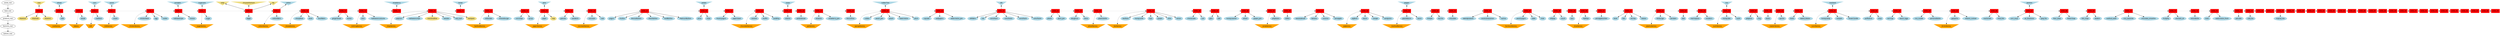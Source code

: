 digraph G { 
node [fontname="Verdana"];
seeds_root -> level_root -> products_root -> factories_root -> bottom_root;
{ rank = same;
 level_root;
 LEVEL_0;
 LEVEL_1;
 LEVEL_2;
 LEVEL_3;
 LEVEL_4;
 LEVEL_5;
 LEVEL_6;
 LEVEL_7;
 LEVEL_8;
 LEVEL_9;
 LEVEL_10;
 LEVEL_11;
 LEVEL_12;
 LEVEL_13;
 LEVEL_14;
 LEVEL_15;
 LEVEL_16;
 LEVEL_17;
 LEVEL_18;
 LEVEL_19;
 LEVEL_20;
 LEVEL_21;
 LEVEL_22;
 LEVEL_23;
 LEVEL_24;
 LEVEL_25;
 LEVEL_26;
 LEVEL_27;
 LEVEL_28;
 LEVEL_29;
 LEVEL_30;
 LEVEL_31;
 LEVEL_32;
 LEVEL_33;
 LEVEL_34;
 LEVEL_35;
 LEVEL_36;
 LEVEL_37;
 LEVEL_38;
 LEVEL_39;
 LEVEL_40;
 LEVEL_41;
 LEVEL_42;
 LEVEL_43;
 LEVEL_44;
 LEVEL_45;
 LEVEL_46;
 LEVEL_47;
 LEVEL_48;
 LEVEL_49;
 LEVEL_50;
 LEVEL_51;
 LEVEL_52;
 LEVEL_53;
 LEVEL_54;
 LEVEL_55;
 LEVEL_56;
 LEVEL_57;
 LEVEL_58;
 LEVEL_59;
 LEVEL_60;
 LEVEL_61;
 LEVEL_62;
 LEVEL_63;
 LEVEL_64;
 LEVEL_65;
 LEVEL_66;
 LEVEL_67;
 LEVEL_68;
 LEVEL_69;
 LEVEL_70;
 LEVEL_71;
 LEVEL_72;
 LEVEL_73;
 LEVEL_74;
 LEVEL_75;
 LEVEL_76;
 LEVEL_77;
 LEVEL_78;
 LEVEL_79;
 LEVEL_80;
 LEVEL_81;
 LEVEL_82;
 LEVEL_83;
 LEVEL_84;
 LEVEL_85;
 LEVEL_86;
 LEVEL_87;
 LEVEL_88;
 LEVEL_89;
 LEVEL_90;
 LEVEL_91;
 LEVEL_92;
 LEVEL_93;
 LEVEL_94;
 LEVEL_95;
 LEVEL_96;
 LEVEL_97;
 LEVEL_98;
 LEVEL_99;
}
{ rank = same;
 factories_root;
 mill;
 cowfactory;
 chickenfactory;
 sheepfactory;
 pigfactory;
 beefactory;
 bakery;
 chipsfactory;
 fastfoodfactory;
 milkfactory;
 sugarfactory;
 icecreamfactory;
 chocolatefactory;
 candyfactory;
 mexfoodfactory;
 cottonfactory;
 clothingfactory;
 spongefactory;
 paperfactory;
 furniturefactory;
 shoefactory;
 wheelfactory;
 jewelryfactory;
 jamfactory;
 sushifactory;
 roasterfactory;
 scentfactory;
 drinksfactory;
}
LEVEL_0 [shape=box, style=filled, color=red]; 
LEVEL_1 [shape=box, style=filled, color=red]; 
LEVEL_2 [shape=box, style=filled, color=red]; 
LEVEL_3 [shape=box, style=filled, color=red]; 
LEVEL_4 [shape=box, style=filled, color=red]; 
LEVEL_5 [shape=box, style=filled, color=red]; 
LEVEL_6 [shape=box, style=filled, color=red]; 
LEVEL_7 [shape=box, style=filled, color=red]; 
LEVEL_8 [shape=box, style=filled, color=red]; 
LEVEL_9 [shape=box, style=filled, color=red]; 
LEVEL_10 [shape=box, style=filled, color=red]; 
LEVEL_11 [shape=box, style=filled, color=red]; 
LEVEL_12 [shape=box, style=filled, color=red]; 
LEVEL_13 [shape=box, style=filled, color=red]; 
LEVEL_14 [shape=box, style=filled, color=red]; 
LEVEL_15 [shape=box, style=filled, color=red]; 
LEVEL_16 [shape=box, style=filled, color=red]; 
LEVEL_17 [shape=box, style=filled, color=red]; 
LEVEL_18 [shape=box, style=filled, color=red]; 
LEVEL_19 [shape=box, style=filled, color=red]; 
LEVEL_20 [shape=box, style=filled, color=red]; 
LEVEL_21 [shape=box, style=filled, color=red]; 
LEVEL_22 [shape=box, style=filled, color=red]; 
LEVEL_23 [shape=box, style=filled, color=red]; 
LEVEL_24 [shape=box, style=filled, color=red]; 
LEVEL_25 [shape=box, style=filled, color=red]; 
LEVEL_26 [shape=box, style=filled, color=red]; 
LEVEL_27 [shape=box, style=filled, color=red]; 
LEVEL_28 [shape=box, style=filled, color=red]; 
LEVEL_29 [shape=box, style=filled, color=red]; 
LEVEL_30 [shape=box, style=filled, color=red]; 
LEVEL_31 [shape=box, style=filled, color=red]; 
LEVEL_32 [shape=box, style=filled, color=red]; 
LEVEL_33 [shape=box, style=filled, color=red]; 
LEVEL_34 [shape=box, style=filled, color=red]; 
LEVEL_35 [shape=box, style=filled, color=red]; 
LEVEL_36 [shape=box, style=filled, color=red]; 
LEVEL_37 [shape=box, style=filled, color=red]; 
LEVEL_38 [shape=box, style=filled, color=red]; 
LEVEL_39 [shape=box, style=filled, color=red]; 
LEVEL_40 [shape=box, style=filled, color=red]; 
LEVEL_41 [shape=box, style=filled, color=red]; 
LEVEL_42 [shape=box, style=filled, color=red]; 
LEVEL_43 [shape=box, style=filled, color=red]; 
LEVEL_44 [shape=box, style=filled, color=red]; 
LEVEL_45 [shape=box, style=filled, color=red]; 
LEVEL_46 [shape=box, style=filled, color=red]; 
LEVEL_47 [shape=box, style=filled, color=red]; 
LEVEL_48 [shape=box, style=filled, color=red]; 
LEVEL_49 [shape=box, style=filled, color=red]; 
LEVEL_50 [shape=box, style=filled, color=red]; 
LEVEL_51 [shape=box, style=filled, color=red]; 
LEVEL_52 [shape=box, style=filled, color=red]; 
LEVEL_53 [shape=box, style=filled, color=red]; 
LEVEL_54 [shape=box, style=filled, color=red]; 
LEVEL_55 [shape=box, style=filled, color=red]; 
LEVEL_56 [shape=box, style=filled, color=red]; 
LEVEL_57 [shape=box, style=filled, color=red]; 
LEVEL_58 [shape=box, style=filled, color=red]; 
LEVEL_59 [shape=box, style=filled, color=red]; 
LEVEL_60 [shape=box, style=filled, color=red]; 
LEVEL_61 [shape=box, style=filled, color=red]; 
LEVEL_62 [shape=box, style=filled, color=red]; 
LEVEL_63 [shape=box, style=filled, color=red]; 
LEVEL_64 [shape=box, style=filled, color=red]; 
LEVEL_65 [shape=box, style=filled, color=red]; 
LEVEL_66 [shape=box, style=filled, color=red]; 
LEVEL_67 [shape=box, style=filled, color=red]; 
LEVEL_68 [shape=box, style=filled, color=red]; 
LEVEL_69 [shape=box, style=filled, color=red]; 
LEVEL_70 [shape=box, style=filled, color=red]; 
LEVEL_71 [shape=box, style=filled, color=red]; 
LEVEL_72 [shape=box, style=filled, color=red]; 
LEVEL_73 [shape=box, style=filled, color=red]; 
LEVEL_74 [shape=box, style=filled, color=red]; 
LEVEL_75 [shape=box, style=filled, color=red]; 
LEVEL_76 [shape=box, style=filled, color=red]; 
LEVEL_77 [shape=box, style=filled, color=red]; 
LEVEL_78 [shape=box, style=filled, color=red]; 
LEVEL_79 [shape=box, style=filled, color=red]; 
LEVEL_80 [shape=box, style=filled, color=red]; 
LEVEL_81 [shape=box, style=filled, color=red]; 
LEVEL_82 [shape=box, style=filled, color=red]; 
LEVEL_83 [shape=box, style=filled, color=red]; 
LEVEL_84 [shape=box, style=filled, color=red]; 
LEVEL_85 [shape=box, style=filled, color=red]; 
LEVEL_86 [shape=box, style=filled, color=red]; 
LEVEL_87 [shape=box, style=filled, color=red]; 
LEVEL_88 [shape=box, style=filled, color=red]; 
LEVEL_89 [shape=box, style=filled, color=red]; 
LEVEL_90 [shape=box, style=filled, color=red]; 
LEVEL_91 [shape=box, style=filled, color=red]; 
LEVEL_92 [shape=box, style=filled, color=red]; 
LEVEL_93 [shape=box, style=filled, color=red]; 
LEVEL_94 [shape=box, style=filled, color=red]; 
LEVEL_95 [shape=box, style=filled, color=red]; 
LEVEL_96 [shape=box, style=filled, color=red]; 
LEVEL_97 [shape=box, style=filled, color=red]; 
LEVEL_98 [shape=box, style=filled, color=red]; 
LEVEL_99 [shape=box, style=filled, color=red]; 
LEVEL_0 -> LEVEL_1 [style=dotted];
LEVEL_1 -> LEVEL_2 [style=dotted];
LEVEL_2 -> LEVEL_3 [style=dotted];
LEVEL_3 -> LEVEL_4 [style=dotted];
LEVEL_4 -> LEVEL_5 [style=dotted];
LEVEL_5 -> LEVEL_6 [style=dotted];
LEVEL_6 -> LEVEL_7 [style=dotted];
LEVEL_7 -> LEVEL_8 [style=dotted];
LEVEL_8 -> LEVEL_9 [style=dotted];
LEVEL_9 -> LEVEL_10 [style=dotted];
LEVEL_10 -> LEVEL_11 [style=dotted];
LEVEL_11 -> LEVEL_12 [style=dotted];
LEVEL_12 -> LEVEL_13 [style=dotted];
LEVEL_13 -> LEVEL_14 [style=dotted];
LEVEL_14 -> LEVEL_15 [style=dotted];
LEVEL_15 -> LEVEL_16 [style=dotted];
LEVEL_16 -> LEVEL_17 [style=dotted];
LEVEL_17 -> LEVEL_18 [style=dotted];
LEVEL_18 -> LEVEL_19 [style=dotted];
LEVEL_19 -> LEVEL_20 [style=dotted];
LEVEL_20 -> LEVEL_21 [style=dotted];
LEVEL_21 -> LEVEL_22 [style=dotted];
LEVEL_22 -> LEVEL_23 [style=dotted];
LEVEL_23 -> LEVEL_24 [style=dotted];
LEVEL_24 -> LEVEL_25 [style=dotted];
LEVEL_25 -> LEVEL_26 [style=dotted];
LEVEL_26 -> LEVEL_27 [style=dotted];
LEVEL_27 -> LEVEL_28 [style=dotted];
LEVEL_28 -> LEVEL_29 [style=dotted];
LEVEL_29 -> LEVEL_30 [style=dotted];
LEVEL_30 -> LEVEL_31 [style=dotted];
LEVEL_31 -> LEVEL_32 [style=dotted];
LEVEL_32 -> LEVEL_33 [style=dotted];
LEVEL_33 -> LEVEL_34 [style=dotted];
LEVEL_34 -> LEVEL_35 [style=dotted];
LEVEL_35 -> LEVEL_36 [style=dotted];
LEVEL_36 -> LEVEL_37 [style=dotted];
LEVEL_37 -> LEVEL_38 [style=dotted];
LEVEL_38 -> LEVEL_39 [style=dotted];
LEVEL_39 -> LEVEL_40 [style=dotted];
LEVEL_40 -> LEVEL_41 [style=dotted];
LEVEL_41 -> LEVEL_42 [style=dotted];
LEVEL_42 -> LEVEL_43 [style=dotted];
LEVEL_43 -> LEVEL_44 [style=dotted];
LEVEL_44 -> LEVEL_45 [style=dotted];
LEVEL_45 -> LEVEL_46 [style=dotted];
LEVEL_46 -> LEVEL_47 [style=dotted];
LEVEL_47 -> LEVEL_48 [style=dotted];
LEVEL_48 -> LEVEL_49 [style=dotted];
LEVEL_49 -> LEVEL_50 [style=dotted];
LEVEL_50 -> LEVEL_51 [style=dotted];
LEVEL_51 -> LEVEL_52 [style=dotted];
LEVEL_52 -> LEVEL_53 [style=dotted];
LEVEL_53 -> LEVEL_54 [style=dotted];
LEVEL_54 -> LEVEL_55 [style=dotted];
LEVEL_55 -> LEVEL_56 [style=dotted];
LEVEL_56 -> LEVEL_57 [style=dotted];
LEVEL_57 -> LEVEL_58 [style=dotted];
LEVEL_58 -> LEVEL_59 [style=dotted];
LEVEL_59 -> LEVEL_60 [style=dotted];
LEVEL_60 -> LEVEL_61 [style=dotted];
LEVEL_61 -> LEVEL_62 [style=dotted];
LEVEL_62 -> LEVEL_63 [style=dotted];
LEVEL_63 -> LEVEL_64 [style=dotted];
LEVEL_64 -> LEVEL_65 [style=dotted];
LEVEL_65 -> LEVEL_66 [style=dotted];
LEVEL_66 -> LEVEL_67 [style=dotted];
LEVEL_67 -> LEVEL_68 [style=dotted];
LEVEL_68 -> LEVEL_69 [style=dotted];
LEVEL_69 -> LEVEL_70 [style=dotted];
LEVEL_70 -> LEVEL_71 [style=dotted];
LEVEL_71 -> LEVEL_72 [style=dotted];
LEVEL_72 -> LEVEL_73 [style=dotted];
LEVEL_73 -> LEVEL_74 [style=dotted];
LEVEL_74 -> LEVEL_75 [style=dotted];
LEVEL_75 -> LEVEL_76 [style=dotted];
LEVEL_76 -> LEVEL_77 [style=dotted];
LEVEL_77 -> LEVEL_78 [style=dotted];
LEVEL_78 -> LEVEL_79 [style=dotted];
LEVEL_79 -> LEVEL_80 [style=dotted];
LEVEL_80 -> LEVEL_81 [style=dotted];
LEVEL_81 -> LEVEL_82 [style=dotted];
LEVEL_82 -> LEVEL_83 [style=dotted];
LEVEL_83 -> LEVEL_84 [style=dotted];
LEVEL_84 -> LEVEL_85 [style=dotted];
LEVEL_85 -> LEVEL_86 [style=dotted];
LEVEL_86 -> LEVEL_87 [style=dotted];
LEVEL_87 -> LEVEL_88 [style=dotted];
LEVEL_88 -> LEVEL_89 [style=dotted];
LEVEL_89 -> LEVEL_90 [style=dotted];
LEVEL_90 -> LEVEL_91 [style=dotted];
LEVEL_91 -> LEVEL_92 [style=dotted];
LEVEL_92 -> LEVEL_93 [style=dotted];
LEVEL_93 -> LEVEL_94 [style=dotted];
LEVEL_94 -> LEVEL_95 [style=dotted];
LEVEL_95 -> LEVEL_96 [style=dotted];
LEVEL_96 -> LEVEL_97 [style=dotted];
LEVEL_97 -> LEVEL_98 [style=dotted];
LEVEL_98 -> LEVEL_99 [style=dotted];
LEVEL_8 -> tulip;
tulip [shape=invtriangle];
tulip [color=lightgoldenrod,style=filled];
LEVEL_8 -> chrysanthemum;
chrysanthemum [shape=invtriangle];
chrysanthemum [color=lightgoldenrod,style=filled];
LEVEL_8 -> lily;
lily [shape=invtriangle];
lily [color=lightgoldenrod,style=filled];
LEVEL_1 -> wheat;
wheat [shape=invtriangle];
wheat [color=lightblue,style=filled];
LEVEL_3 -> corn;
corn [shape=invtriangle];
corn [color=lightblue,style=filled];
LEVEL_4 -> carrot;
carrot [shape=invtriangle];
carrot [color=lightblue,style=filled];
LEVEL_6 -> pumpkin;
pumpkin [shape=invtriangle];
pumpkin [color=lightblue,style=filled];
LEVEL_7 -> sugarcane;
sugarcane [shape=invtriangle];
sugarcane [color=lightblue,style=filled];
LEVEL_9 -> cotton;
cotton [shape=invtriangle];
cotton [color=lightblue,style=filled];
LEVEL_13 -> strawberry;
strawberry [shape=invtriangle];
strawberry [color=lightblue,style=filled];
LEVEL_15 -> tomat;
tomat [shape=invtriangle];
tomat [color=lightblue,style=filled];
LEVEL_18 -> pine;
pine [shape=invtriangle];
pine [color=lightblue,style=filled];
LEVEL_22 -> potato;
potato [shape=invtriangle];
potato [color=lightblue,style=filled];
LEVEL_25 -> cacao;
cacao [shape=invtriangle];
cacao [color=lightblue,style=filled];
LEVEL_29 -> rubberTree;
rubberTree [shape=invtriangle];
rubberTree [color=lightblue,style=filled];
LEVEL_31 -> silk;
silk [shape=invtriangle];
silk [color=lightblue,style=filled];
LEVEL_43 -> pepper;
pepper [shape=invtriangle];
pepper [color=lightblue,style=filled];
LEVEL_56 -> rice;
rice [shape=invtriangle];
rice [color=lightblue,style=filled];
LEVEL_61 -> roseSeed;
roseSeed [shape=invtriangle];
roseSeed [color=lightblue,style=filled];
LEVEL_0 -> rose;
rose [shape=invtriangle];
rose [color=lightgoldenrod,style=filled];
LEVEL_67 -> jasmine;
jasmine [shape=invtriangle];
jasmine [color=lightblue,style=filled];
LEVEL_3 -> cowfeed;
cowfeed [color=lightblue,style=filled];
LEVEL_5 -> chickenfeed;
chickenfeed [color=lightblue,style=filled];
LEVEL_10 -> sheepfeed;
sheepfeed [color=lightblue,style=filled];
LEVEL_42 -> pigfeed;
pigfeed [color=lightblue,style=filled];
LEVEL_35 -> beefeed;
beefeed [color=lightblue,style=filled];
LEVEL_1 -> milk;
milk [color=lightblue,style=filled];
LEVEL_5 -> egg;
egg [color=lightblue,style=filled];
LEVEL_10 -> wool;
wool [color=lightblue,style=filled];
LEVEL_42 -> bacon;
bacon [color=lightblue,style=filled];
LEVEL_35 -> honeycomb;
honeycomb [color=lightblue,style=filled];
LEVEL_2 -> bread;
bread [color=lightblue,style=filled];
LEVEL_5 -> cookie;
cookie [color=lightblue,style=filled];
LEVEL_26 -> potatobread;
potatobread [color=lightblue,style=filled];
LEVEL_22 -> pizza;
pizza [color=lightblue,style=filled];
LEVEL_8 -> bagel;
bagel [color=lightblue,style=filled];
LEVEL_41 -> bananabread;
bananabread [color=lightblue,style=filled];
LEVEL_6 -> halloweenpie;
halloweenpie [color=lightblue,style=filled];
LEVEL_11 -> gingerbread;
gingerbread [color=lightblue,style=filled];
LEVEL_55 -> marinepizza;
marinepizza [color=lightblue,style=filled];
LEVEL_14 -> popcorn;
popcorn [color=lightblue,style=filled];
LEVEL_17 -> cornchips;
cornchips [color=lightblue,style=filled];
LEVEL_22 -> chips;
chips [color=lightblue,style=filled];
LEVEL_19 -> granola;
granola [color=lightblue,style=filled];
LEVEL_42 -> canape;
canape [color=lightblue,style=filled];
LEVEL_43 -> glazedbacon;
glazedbacon [color=lightblue,style=filled];
LEVEL_62 -> puffedrice;
puffedrice [color=lightblue,style=filled];
LEVEL_14 -> halloweenchips;
halloweenchips [color=lightblue,style=filled];
LEVEL_14 -> marshmallow;
marshmallow [color=lightgoldenrod,style=filled];
LEVEL_16 -> milkshake;
milkshake [color=lightblue,style=filled];
LEVEL_28 -> frenchfries;
frenchfries [color=lightblue,style=filled];
LEVEL_19 -> sandwich;
sandwich [color=lightblue,style=filled];
LEVEL_16 -> cheeseburger;
cheeseburger [color=lightblue,style=filled];
LEVEL_46 -> bakedpotatoes;
bakedpotatoes [color=lightblue,style=filled];
LEVEL_53 -> fishburger;
fishburger [color=lightblue,style=filled];
LEVEL_69 -> fish_chips;
fish_chips [color=lightblue,style=filled];
LEVEL_4 -> cream;
cream [color=lightblue,style=filled];
LEVEL_11 -> butter;
butter [color=lightblue,style=filled];
LEVEL_6 -> cheese;
cheese [color=lightblue,style=filled];
LEVEL_21 -> yogurt;
yogurt [color=lightblue,style=filled];
LEVEL_47 -> peachyogurt;
peachyogurt [color=lightblue,style=filled];
LEVEL_7 -> sugar;
sugar [color=lightblue,style=filled];
LEVEL_17 -> syrup;
syrup [color=lightblue,style=filled];
LEVEL_24 -> caramel;
caramel [color=lightblue,style=filled];
LEVEL_38 -> honeycaramel;
honeycaramel [color=lightblue,style=filled];
LEVEL_20 -> icecream;
icecream [color=lightblue,style=filled];
LEVEL_23 -> frozenyogurt;
frozenyogurt [color=lightblue,style=filled];
LEVEL_21 -> fruitice;
fruitice [color=lightblue,style=filled];
LEVEL_25 -> eskimo;
eskimo [color=lightblue,style=filled];
LEVEL_51 -> pineapplesorbet;
pineapplesorbet [color=lightblue,style=filled];
LEVEL_66 -> roseSorbet;
roseSorbet [color=lightblue,style=filled];
LEVEL_24 -> muffin;
muffin [color=lightblue,style=filled];
LEVEL_27 -> brownie;
brownie [color=lightblue,style=filled];
LEVEL_30 -> cupcake;
cupcake [color=lightblue,style=filled];
LEVEL_33 -> doughnut;
doughnut [color=lightblue,style=filled];
LEVEL_36 -> cheesecake;
cheesecake [color=lightblue,style=filled];
LEVEL_44 -> limepie;
limepie [color=lightblue,style=filled];
LEVEL_46 -> coconutmacaroon;
coconutmacaroon [color=lightblue,style=filled];
LEVEL_56 -> honeycake;
honeycake [color=lightblue,style=filled];
LEVEL_24 -> pudding;
pudding [color=lightblue,style=filled];
LEVEL_39 -> jellybeans;
jellybeans [color=lightblue,style=filled];
LEVEL_40 -> toffee;
toffee [color=lightblue,style=filled];
LEVEL_42 -> candystick;
candystick [color=lightblue,style=filled];
LEVEL_45 -> chocolate;
chocolate [color=lightblue,style=filled];
LEVEL_48 -> lollipop;
lollipop [color=lightblue,style=filled];
LEVEL_61 -> honeycandy;
honeycandy [color=lightblue,style=filled];
LEVEL_71 -> fruitjelly;
fruitjelly [color=lightblue,style=filled];
LEVEL_43 -> sauce;
sauce [color=lightblue,style=filled];
LEVEL_46 -> nachos;
nachos [color=lightblue,style=filled];
LEVEL_49 -> taco;
taco [color=lightblue,style=filled];
LEVEL_65 -> gazpacho;
gazpacho [color=lightblue,style=filled];
LEVEL_44 -> burrito;
burrito [color=lightblue,style=filled];
LEVEL_57 -> jalapeno;
jalapeno [color=lightblue,style=filled];
LEVEL_67 -> corn_soup;
corn_soup [color=lightblue,style=filled];
LEVEL_73 -> mole;
mole [color=lightblue,style=filled];
LEVEL_10 -> woolfabric;
woolfabric [color=lightblue,style=filled];
LEVEL_9 -> cottonfabric;
cottonfabric [color=lightblue,style=filled];
LEVEL_31 -> silkfabric;
silkfabric [color=lightblue,style=filled];
LEVEL_12 -> shirt;
shirt [color=lightblue,style=filled];
LEVEL_14 -> sweater;
sweater [color=lightblue,style=filled];
LEVEL_20 -> coat;
coat [color=lightblue,style=filled];
LEVEL_31 -> hat;
hat [color=lightblue,style=filled];
LEVEL_33 -> dress;
dress [color=lightblue,style=filled];
LEVEL_36 -> suit;
suit [color=lightblue,style=filled];
LEVEL_12 -> halloweencostume;
halloweencostume [color=lightblue,style=filled];
LEVEL_14 -> hat_scarf;
hat_scarf [color=lightblue,style=filled];
LEVEL_14 -> backpack;
backpack [color=lightgoldenrod,style=filled];
LEVEL_29 -> rubber;
rubber [color=lightblue,style=filled];
LEVEL_32 -> plastic;
plastic [color=lightblue,style=filled];
LEVEL_37 -> glue;
glue [color=lightblue,style=filled];
LEVEL_18 -> paper;
paper [color=lightblue,style=filled];
LEVEL_23 -> papertowel;
papertowel [color=lightblue,style=filled];
LEVEL_30 -> wallpapers;
wallpapers [color=lightblue,style=filled];
LEVEL_52 -> book;
book [color=lightblue,style=filled];
LEVEL_18 -> map;
map [color=lightgoldenrod,style=filled];
LEVEL_47 -> table;
table [color=lightblue,style=filled];
LEVEL_47 -> chair;
chair [color=lightblue,style=filled];
LEVEL_48 -> couch;
couch [color=lightblue,style=filled];
LEVEL_54 -> bed;
bed [color=lightblue,style=filled];
LEVEL_68 -> floor_lamp;
floor_lamp [color=lightblue,style=filled];
LEVEL_50 -> flipflops;
flipflops [color=lightblue,style=filled];
LEVEL_55 -> sneakers;
sneakers [color=lightblue,style=filled];
LEVEL_58 -> boots;
boots [color=lightblue,style=filled];
LEVEL_60 -> heels;
heels [color=lightblue,style=filled];
LEVEL_34 -> plasticbottle;
plasticbottle [color=lightblue,style=filled];
LEVEL_35 -> toys;
toys [color=lightblue,style=filled];
LEVEL_37 -> ball;
ball [color=lightblue,style=filled];
LEVEL_38 -> wheel;
wheel [color=lightblue,style=filled];
LEVEL_53 -> pendant;
pendant [color=lightblue,style=filled];
LEVEL_57 -> ring;
ring [color=lightblue,style=filled];
LEVEL_63 -> earrings;
earrings [color=lightblue,style=filled];
LEVEL_69 -> diadem;
diadem [color=lightblue,style=filled];
LEVEL_27 -> strawberry_jam;
strawberry_jam [color=lightblue,style=filled];
LEVEL_29 -> peach_jam;
peach_jam [color=lightblue,style=filled];
LEVEL_30 -> watermelon_jam;
watermelon_jam [color=lightblue,style=filled];
LEVEL_32 -> plum_jam;
plum_jam [color=lightblue,style=filled];
LEVEL_38 -> grapes_jam;
grapes_jam [color=lightblue,style=filled];
LEVEL_61 -> roseJam;
roseJam [color=lightblue,style=filled];
LEVEL_70 -> seafood_salad;
seafood_salad [color=lightblue,style=filled];
LEVEL_56 -> sushi;
sushi [color=lightblue,style=filled];
LEVEL_62 -> soup;
soup [color=lightblue,style=filled];
LEVEL_64 -> rice_noodle;
rice_noodle [color=lightblue,style=filled];
LEVEL_59 -> quiche;
quiche [color=lightblue,style=filled];
LEVEL_63 -> bacon_eggs;
bacon_eggs [color=lightblue,style=filled];
LEVEL_66 -> fried_fish;
fried_fish [color=lightblue,style=filled];
LEVEL_70 -> rice_casserole;
rice_casserole [color=lightblue,style=filled];
LEVEL_74 -> pancake;
pancake [color=lightblue,style=filled];
LEVEL_60 -> baked_lobster;
baked_lobster [color=lightblue,style=filled];
LEVEL_61 -> brownCandle;
brownCandle [color=lightblue,style=filled];
LEVEL_64 -> perfumeBottle;
perfumeBottle [color=lightblue,style=filled];
LEVEL_68 -> flowerSoap;
flowerSoap [color=lightblue,style=filled];
LEVEL_72 -> lotionBottle;
lotionBottle [color=lightblue,style=filled];
LEVEL_71 -> aromatic_oil;
aromatic_oil [color=lightblue,style=filled];
LEVEL_67 -> air_freshener;
air_freshener [color=lightblue,style=filled];
LEVEL_65 -> vitamin_cocktail;
vitamin_cocktail [color=lightblue,style=filled];
LEVEL_67 -> grap_fizz;
grap_fizz [color=lightblue,style=filled];
LEVEL_70 -> chocolate_smoothie;
chocolate_smoothie [color=lightblue,style=filled];
LEVEL_73 -> watermelon_fresh;
watermelon_fresh [color=lightblue,style=filled];
LEVEL_78 -> tropical_mix;
tropical_mix [color=lightblue,style=filled];
LEVEL_75 -> cold_tea;
cold_tea [color=lightblue,style=filled];
LEVEL_41 -> banana;
banana [color=lightblue,style=filled];
LEVEL_41 -> coconut;
coconut [color=lightblue,style=filled];
LEVEL_41 -> pineapple;
pineapple [color=lightblue,style=filled];
LEVEL_29 -> peach;
peach [color=lightblue,style=filled];
LEVEL_29 -> watermelon;
watermelon [color=lightblue,style=filled];
LEVEL_29 -> plum;
plum [color=lightblue,style=filled];
LEVEL_35 -> grapes;
grapes [color=lightblue,style=filled];
LEVEL_35 -> olive;
olive [color=lightblue,style=filled];
LEVEL_35 -> lemon;
lemon [color=lightblue,style=filled];
LEVEL_52 -> fish;
fish [color=lightblue,style=filled];
LEVEL_52 -> shrimp;
shrimp [color=lightblue,style=filled];
LEVEL_52 -> lobster;
lobster [color=lightblue,style=filled];
LEVEL_21 -> BronzeBullion;
BronzeBullion [color=lightblue,style=filled];
LEVEL_21 -> SilverBullion;
SilverBullion [color=lightblue,style=filled];
LEVEL_21 -> GoldBullion;
GoldBullion [color=lightblue,style=filled];
LEVEL_21 -> PlatinumBullion;
PlatinumBullion [color=lightblue,style=filled];
LEVEL_31 -> coinsPack1;
coinsPack1 [color=lightblue,style=filled];
LEVEL_31 -> coinsPack2;
coinsPack2 [color=lightblue,style=filled];
LEVEL_31 -> coinsPack3;
coinsPack3 [color=lightblue,style=filled];
LEVEL_31 -> coinsPack4;
coinsPack4 [color=lightblue,style=filled];
LEVEL_0 -> VitaminA;
VitaminA [color=lightgoldenrod,style=filled];
LEVEL_0 -> VitaminB;
VitaminB [color=lightgoldenrod,style=filled];
LEVEL_0 -> VitaminC;
VitaminC [color=lightgoldenrod,style=filled];
{ rank = same;
 seeds_root;
 tulip;
 chrysanthemum;
 lily;
 wheat;
 corn;
 carrot;
 pumpkin;
 sugarcane;
 cotton;
 strawberry;
 tomat;
 pine;
 potato;
 cacao;
 rubberTree;
 silk;
 pepper;
 rice;
 roseSeed;
 rose;
 jasmine;
}
LEVEL_3 -> mill [style=dashed];
mill [shape=polygon,sides=4,distortion=.7,color=orange,style=filled];
LEVEL_1 -> cowfactory [style=dashed];
cowfactory [shape=polygon,sides=4,distortion=.7,color=orange,style=filled];
LEVEL_5 -> chickenfactory [style=dashed];
chickenfactory [shape=polygon,sides=4,distortion=.7,color=orange,style=filled];
LEVEL_10 -> sheepfactory [style=dashed];
sheepfactory [shape=polygon,sides=4,distortion=.7,color=orange,style=filled];
LEVEL_42 -> pigfactory [style=dashed];
pigfactory [shape=polygon,sides=4,distortion=.7,color=orange,style=filled];
LEVEL_35 -> beefactory [style=dashed];
beefactory [shape=polygon,sides=4,distortion=.7,color=orange,style=filled];
LEVEL_2 -> bakery [style=dashed];
bakery [shape=polygon,sides=4,distortion=.7,color=orange,style=filled];
LEVEL_14 -> chipsfactory [style=dashed];
chipsfactory [shape=polygon,sides=4,distortion=.7,color=orange,style=filled];
LEVEL_16 -> fastfoodfactory [style=dashed];
fastfoodfactory [shape=polygon,sides=4,distortion=.7,color=orange,style=filled];
LEVEL_4 -> milkfactory [style=dashed];
milkfactory [shape=polygon,sides=4,distortion=.7,color=orange,style=filled];
LEVEL_7 -> sugarfactory [style=dashed];
sugarfactory [shape=polygon,sides=4,distortion=.7,color=orange,style=filled];
LEVEL_20 -> icecreamfactory [style=dashed];
icecreamfactory [shape=polygon,sides=4,distortion=.7,color=orange,style=filled];
LEVEL_24 -> chocolatefactory [style=dashed];
chocolatefactory [shape=polygon,sides=4,distortion=.7,color=orange,style=filled];
LEVEL_39 -> candyfactory [style=dashed];
candyfactory [shape=polygon,sides=4,distortion=.7,color=orange,style=filled];
LEVEL_43 -> mexfoodfactory [style=dashed];
mexfoodfactory [shape=polygon,sides=4,distortion=.7,color=orange,style=filled];
LEVEL_9 -> cottonfactory [style=dashed];
cottonfactory [shape=polygon,sides=4,distortion=.7,color=orange,style=filled];
LEVEL_12 -> clothingfactory [style=dashed];
clothingfactory [shape=polygon,sides=4,distortion=.7,color=orange,style=filled];
LEVEL_29 -> spongefactory [style=dashed];
spongefactory [shape=polygon,sides=4,distortion=.7,color=orange,style=filled];
LEVEL_18 -> paperfactory [style=dashed];
paperfactory [shape=polygon,sides=4,distortion=.7,color=orange,style=filled];
LEVEL_47 -> furniturefactory [style=dashed];
furniturefactory [shape=polygon,sides=4,distortion=.7,color=orange,style=filled];
LEVEL_50 -> shoefactory [style=dashed];
shoefactory [shape=polygon,sides=4,distortion=.7,color=orange,style=filled];
LEVEL_34 -> wheelfactory [style=dashed];
wheelfactory [shape=polygon,sides=4,distortion=.7,color=orange,style=filled];
LEVEL_53 -> jewelryfactory [style=dashed];
jewelryfactory [shape=polygon,sides=4,distortion=.7,color=orange,style=filled];
LEVEL_27 -> jamfactory [style=dashed];
jamfactory [shape=polygon,sides=4,distortion=.7,color=orange,style=filled];
LEVEL_56 -> sushifactory [style=dashed];
sushifactory [shape=polygon,sides=4,distortion=.7,color=orange,style=filled];
LEVEL_59 -> roasterfactory [style=dashed];
roasterfactory [shape=polygon,sides=4,distortion=.7,color=orange,style=filled];
LEVEL_61 -> scentfactory [style=dashed];
scentfactory [shape=polygon,sides=4,distortion=.7,color=orange,style=filled];
LEVEL_65 -> drinksfactory [style=dashed];
drinksfactory [shape=polygon,sides=4,distortion=.7,color=orange,style=filled];
}